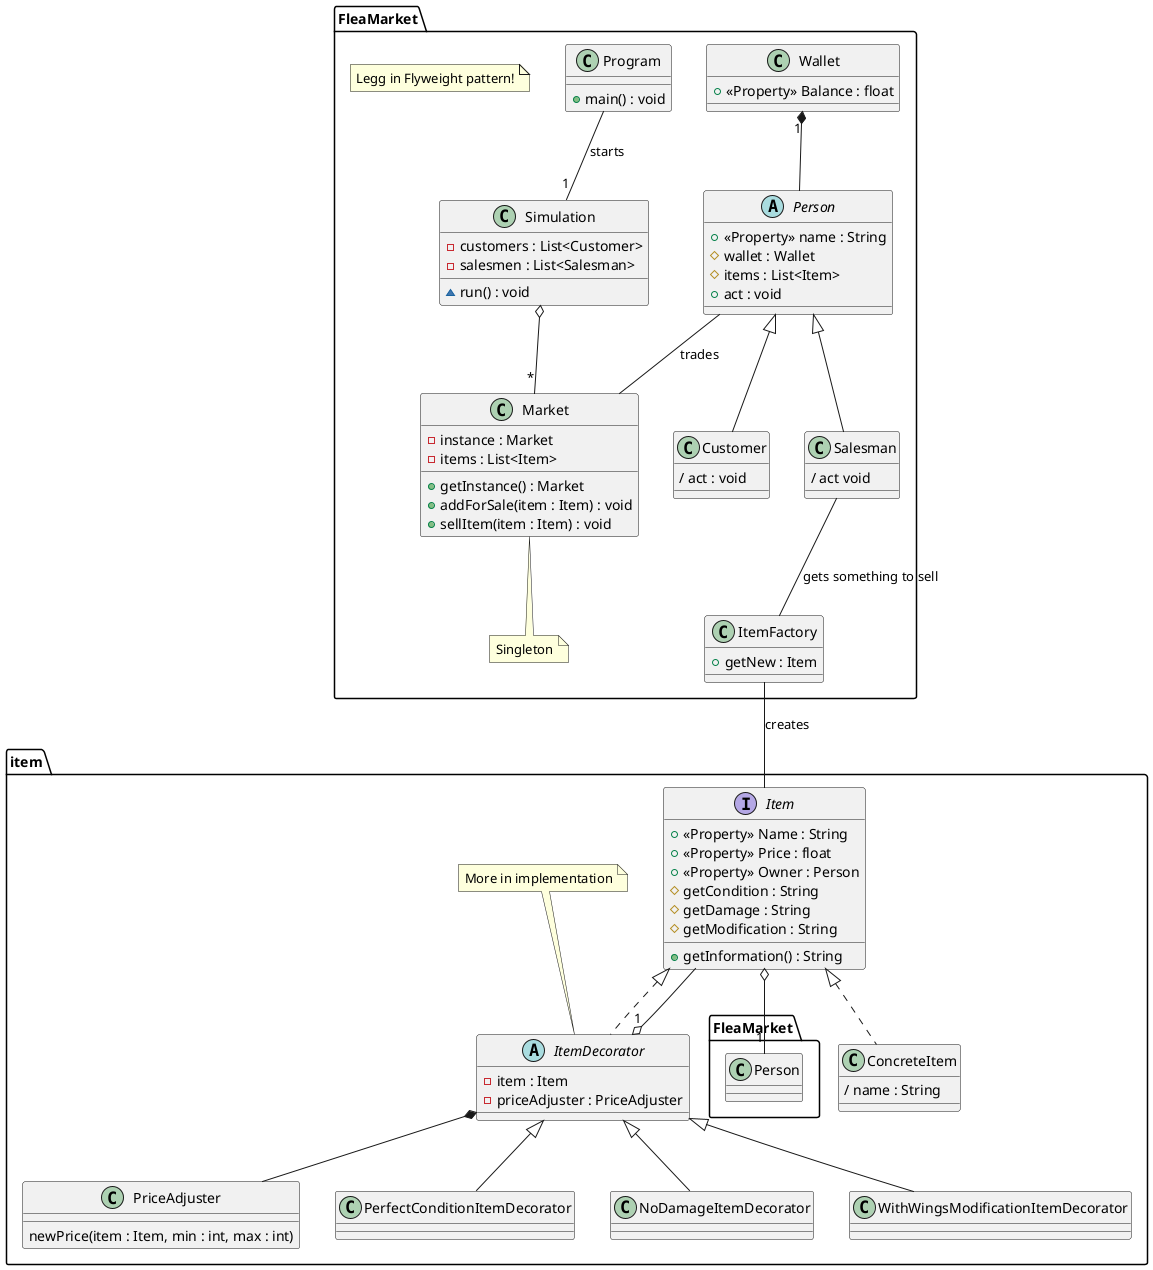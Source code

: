 @startuml Class diagram 



namespace item {
    interface Item {
        + <<Property>> Name : String 
        + <<Property>> Price : float 
        + <<Property>> Owner : Person 
        # getCondition : String
        # getDamage : String
        # getModification : String
        + getInformation() : String 
    }

    Item o-- "1" FleaMarket.Person 

    class ConcreteItem implements Item {
        / name : String 
    }

    abstract ItemDecorator implements Item {
        - item : Item 
        - priceAdjuster : PriceAdjuster 
    }

    class PriceAdjuster {
        newPrice(item : Item, min : int, max : int)
    }

    ItemDecorator *-- PriceAdjuster 

    ItemDecorator "1" o-- Item 


    class PerfectConditionItemDecorator extends ItemDecorator
    class NoDamageItemDecorator extends ItemDecorator
    class WithWingsModificationItemDecorator extends ItemDecorator

    note "More in implementation" as MoreInImplementation
    MoreInImplementation .. ItemDecorator
}

namespace FleaMarket {
    class ItemFactory {
        + getNew : Item  
    }

    ItemFactory -- Item : creates 

    class Wallet {
        + <<Property>> Balance : float 
    }

    abstract Person {
        + <<Property>> name : String 
        # wallet : Wallet 
        # items : List<Item> 
        + act : void 
    }

    Wallet "1" *-- Person
    Person -- Market : trades 


    class Customer extends Person {
        / act : void 
    }

    class Salesman extends Person {
        / act void 
    }

    note "Singleton" as singleton
    class Market {
        - instance : Market
        - items : List<Item>
        + getInstance() : Market   
        + addForSale(item : Item) : void  
        + sellItem(item : Item) : void 
    }

    Market .. singleton


    class Program { 
        + main() : void
    }

    class Simulation {
        - customers : List<Customer> 
        - salesmen : List<Salesman> 
        ~ run() : void 
    }

    Program -- "1" Simulation : starts
    Simulation o-- "*" Market

    note "Legg in Flyweight pattern!" as flnote


    Salesman -- ItemFactory : gets something to sell 

}


@enduml